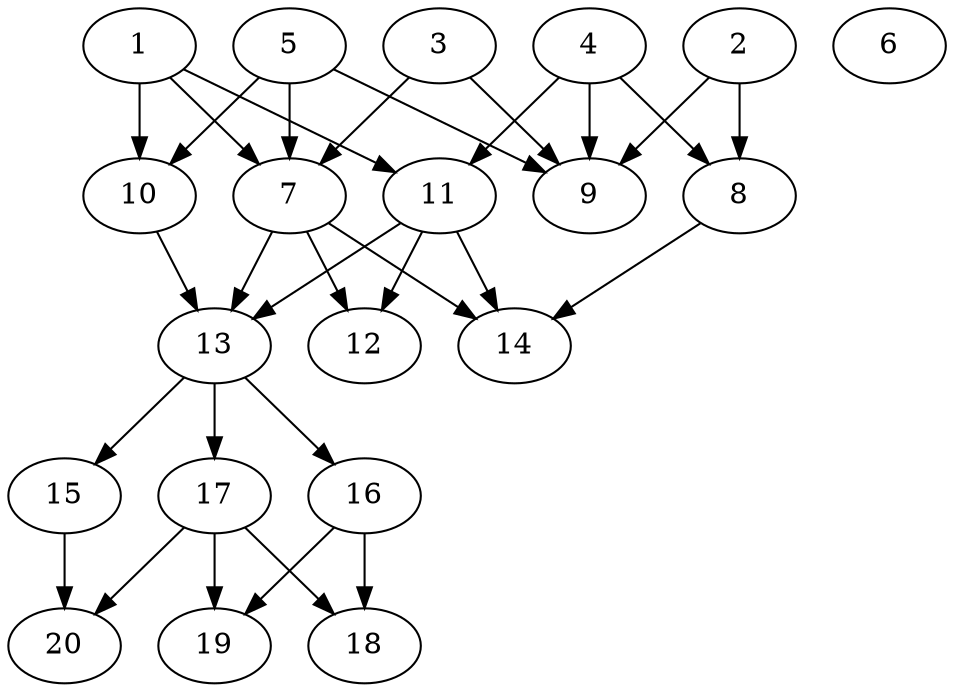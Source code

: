 // DAG automatically generated by daggen at Tue Jul 23 14:28:59 2019
// ./daggen --dot -n 20 --ccr 0.5 --fat 0.6 --regular 0.5 --density 0.7 --mindata 5242880 --maxdata 52428800 
digraph G {
  1 [size="45099008", alpha="0.08", expect_size="22549504"] 
  1 -> 7 [size ="22549504"]
  1 -> 10 [size ="22549504"]
  1 -> 11 [size ="22549504"]
  2 [size="13170688", alpha="0.08", expect_size="6585344"] 
  2 -> 8 [size ="6585344"]
  2 -> 9 [size ="6585344"]
  3 [size="11358208", alpha="0.06", expect_size="5679104"] 
  3 -> 7 [size ="5679104"]
  3 -> 9 [size ="5679104"]
  4 [size="24569856", alpha="0.13", expect_size="12284928"] 
  4 -> 8 [size ="12284928"]
  4 -> 9 [size ="12284928"]
  4 -> 11 [size ="12284928"]
  5 [size="60919808", alpha="0.18", expect_size="30459904"] 
  5 -> 7 [size ="30459904"]
  5 -> 9 [size ="30459904"]
  5 -> 10 [size ="30459904"]
  6 [size="35450880", alpha="0.10", expect_size="17725440"] 
  7 [size="77115392", alpha="0.13", expect_size="38557696"] 
  7 -> 12 [size ="38557696"]
  7 -> 13 [size ="38557696"]
  7 -> 14 [size ="38557696"]
  8 [size="12791808", alpha="0.00", expect_size="6395904"] 
  8 -> 14 [size ="6395904"]
  9 [size="25067520", alpha="0.13", expect_size="12533760"] 
  10 [size="68497408", alpha="0.13", expect_size="34248704"] 
  10 -> 13 [size ="34248704"]
  11 [size="70707200", alpha="0.01", expect_size="35353600"] 
  11 -> 12 [size ="35353600"]
  11 -> 13 [size ="35353600"]
  11 -> 14 [size ="35353600"]
  12 [size="12808192", alpha="0.06", expect_size="6404096"] 
  13 [size="52123648", alpha="0.05", expect_size="26061824"] 
  13 -> 15 [size ="26061824"]
  13 -> 16 [size ="26061824"]
  13 -> 17 [size ="26061824"]
  14 [size="82546688", alpha="0.14", expect_size="41273344"] 
  15 [size="49989632", alpha="0.15", expect_size="24994816"] 
  15 -> 20 [size ="24994816"]
  16 [size="42778624", alpha="0.07", expect_size="21389312"] 
  16 -> 18 [size ="21389312"]
  16 -> 19 [size ="21389312"]
  17 [size="90734592", alpha="0.05", expect_size="45367296"] 
  17 -> 18 [size ="45367296"]
  17 -> 19 [size ="45367296"]
  17 -> 20 [size ="45367296"]
  18 [size="56616960", alpha="0.07", expect_size="28308480"] 
  19 [size="57493504", alpha="0.07", expect_size="28746752"] 
  20 [size="23586816", alpha="0.09", expect_size="11793408"] 
}

